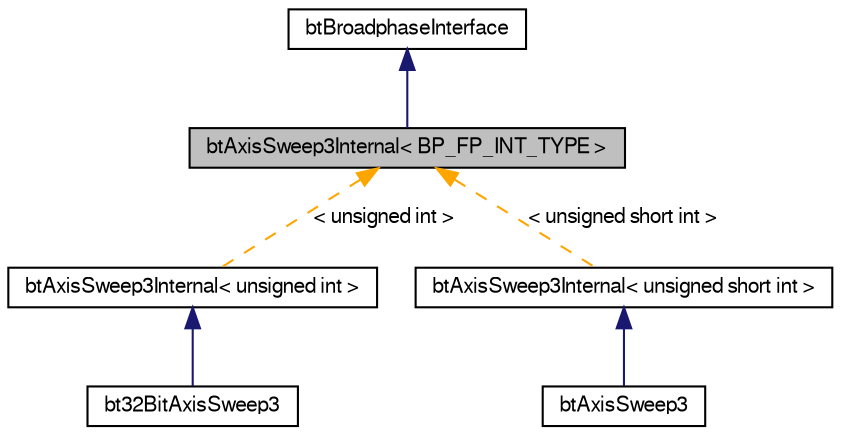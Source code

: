 digraph G
{
  bgcolor="transparent";
  edge [fontname="FreeSans",fontsize=10,labelfontname="FreeSans",labelfontsize=10];
  node [fontname="FreeSans",fontsize=10,shape=record];
  Node1 [label="btAxisSweep3Internal\< BP_FP_INT_TYPE \>",height=0.2,width=0.4,color="black", fillcolor="grey75", style="filled" fontcolor="black"];
  Node2 -> Node1 [dir=back,color="midnightblue",fontsize=10,style="solid"];
  Node2 [label="btBroadphaseInterface",height=0.2,width=0.4,color="black",URL="$classbt_broadphase_interface.html"];
  Node1 -> Node3 [dir=back,color="orange",fontsize=10,style="dashed",label="\< unsigned int \>"];
  Node3 [label="btAxisSweep3Internal\< unsigned int \>",height=0.2,width=0.4,color="black",URL="$classbt_axis_sweep3_internal.html"];
  Node3 -> Node4 [dir=back,color="midnightblue",fontsize=10,style="solid"];
  Node4 [label="bt32BitAxisSweep3",height=0.2,width=0.4,color="black",URL="$classbt32_bit_axis_sweep3.html"];
  Node1 -> Node5 [dir=back,color="orange",fontsize=10,style="dashed",label="\< unsigned short int \>"];
  Node5 [label="btAxisSweep3Internal\< unsigned short int \>",height=0.2,width=0.4,color="black",URL="$classbt_axis_sweep3_internal.html"];
  Node5 -> Node6 [dir=back,color="midnightblue",fontsize=10,style="solid"];
  Node6 [label="btAxisSweep3",height=0.2,width=0.4,color="black",URL="$classbt_axis_sweep3.html"];
}
